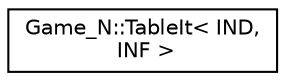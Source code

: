 digraph "Graphical Class Hierarchy"
{
 // LATEX_PDF_SIZE
  edge [fontname="Helvetica",fontsize="10",labelfontname="Helvetica",labelfontsize="10"];
  node [fontname="Helvetica",fontsize="10",shape=record];
  rankdir="LR";
  Node0 [label="Game_N::TableIt\< IND,\l INF \>",height=0.2,width=0.4,color="black", fillcolor="white", style="filled",URL="$classGame__N_1_1TableIt.html",tooltip="Класс итератор для таблицы"];
}
